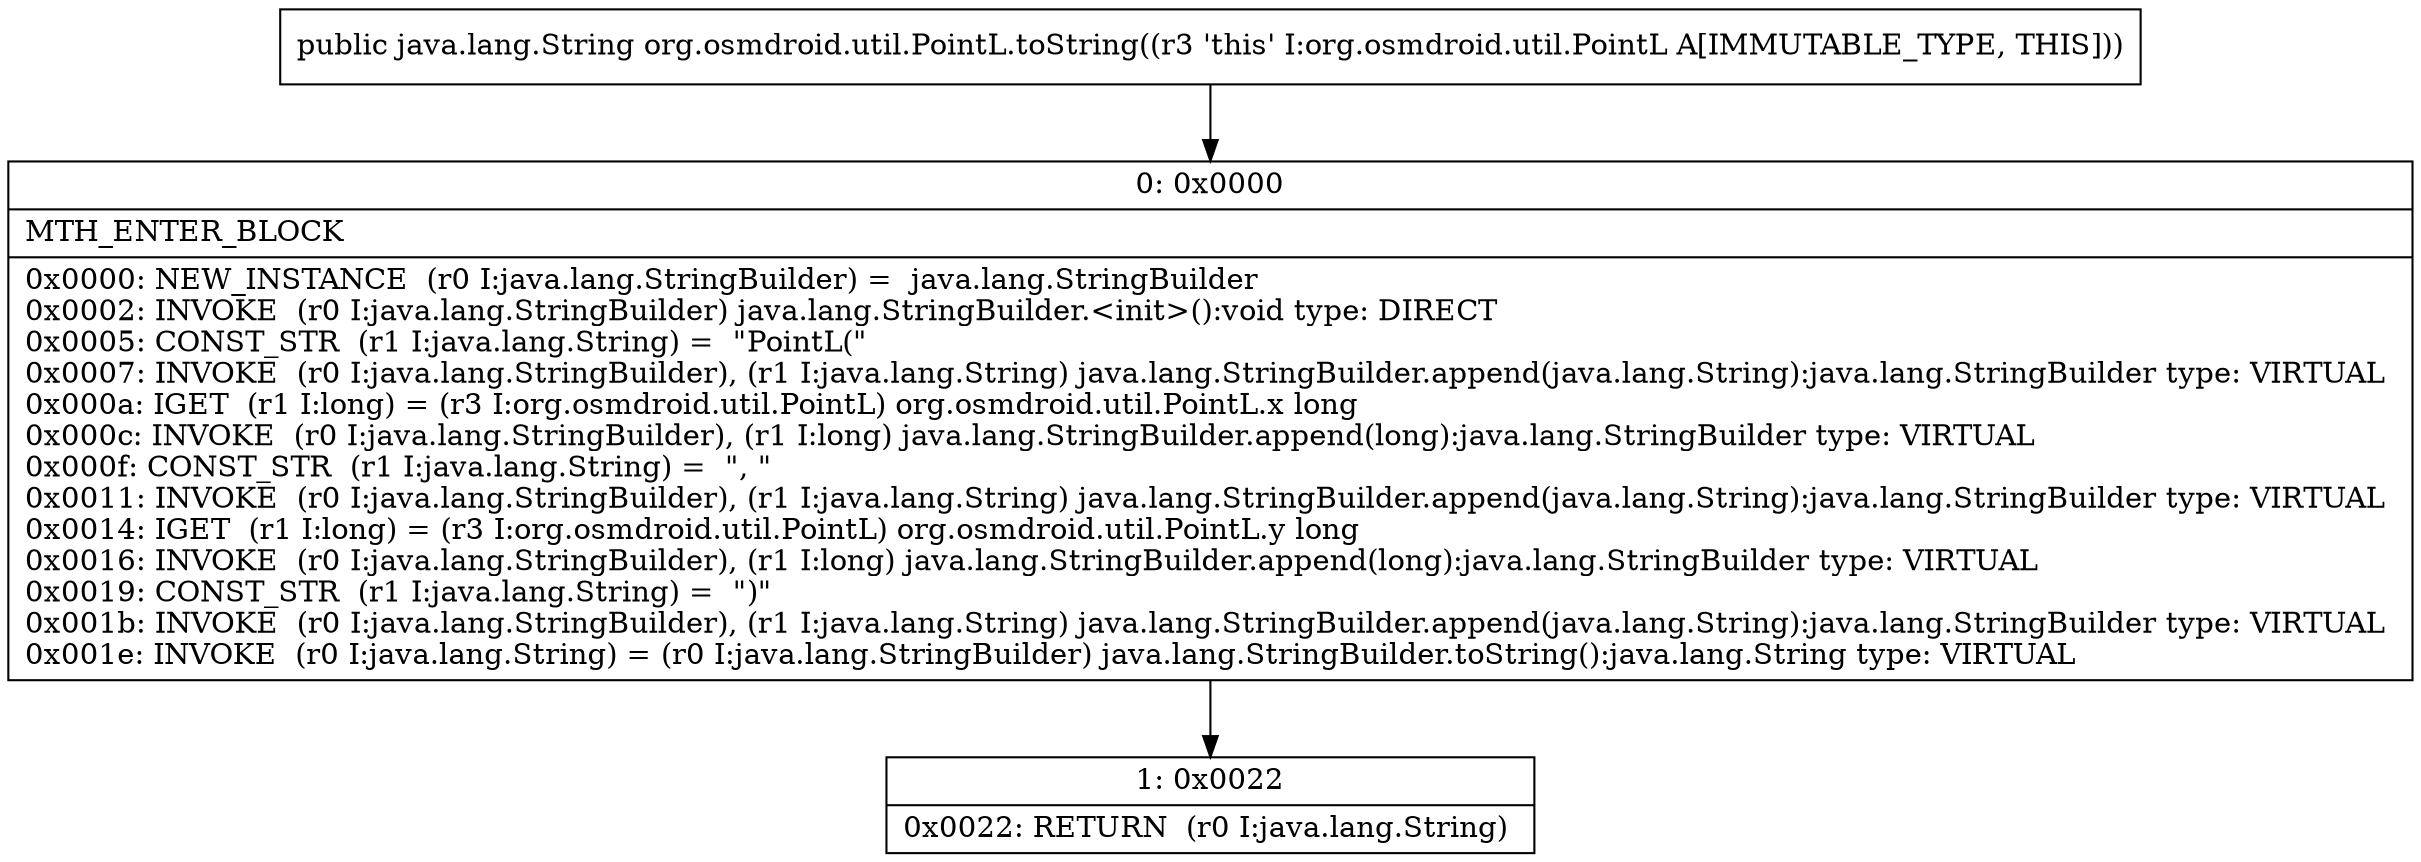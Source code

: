 digraph "CFG fororg.osmdroid.util.PointL.toString()Ljava\/lang\/String;" {
Node_0 [shape=record,label="{0\:\ 0x0000|MTH_ENTER_BLOCK\l|0x0000: NEW_INSTANCE  (r0 I:java.lang.StringBuilder) =  java.lang.StringBuilder \l0x0002: INVOKE  (r0 I:java.lang.StringBuilder) java.lang.StringBuilder.\<init\>():void type: DIRECT \l0x0005: CONST_STR  (r1 I:java.lang.String) =  \"PointL(\" \l0x0007: INVOKE  (r0 I:java.lang.StringBuilder), (r1 I:java.lang.String) java.lang.StringBuilder.append(java.lang.String):java.lang.StringBuilder type: VIRTUAL \l0x000a: IGET  (r1 I:long) = (r3 I:org.osmdroid.util.PointL) org.osmdroid.util.PointL.x long \l0x000c: INVOKE  (r0 I:java.lang.StringBuilder), (r1 I:long) java.lang.StringBuilder.append(long):java.lang.StringBuilder type: VIRTUAL \l0x000f: CONST_STR  (r1 I:java.lang.String) =  \", \" \l0x0011: INVOKE  (r0 I:java.lang.StringBuilder), (r1 I:java.lang.String) java.lang.StringBuilder.append(java.lang.String):java.lang.StringBuilder type: VIRTUAL \l0x0014: IGET  (r1 I:long) = (r3 I:org.osmdroid.util.PointL) org.osmdroid.util.PointL.y long \l0x0016: INVOKE  (r0 I:java.lang.StringBuilder), (r1 I:long) java.lang.StringBuilder.append(long):java.lang.StringBuilder type: VIRTUAL \l0x0019: CONST_STR  (r1 I:java.lang.String) =  \")\" \l0x001b: INVOKE  (r0 I:java.lang.StringBuilder), (r1 I:java.lang.String) java.lang.StringBuilder.append(java.lang.String):java.lang.StringBuilder type: VIRTUAL \l0x001e: INVOKE  (r0 I:java.lang.String) = (r0 I:java.lang.StringBuilder) java.lang.StringBuilder.toString():java.lang.String type: VIRTUAL \l}"];
Node_1 [shape=record,label="{1\:\ 0x0022|0x0022: RETURN  (r0 I:java.lang.String) \l}"];
MethodNode[shape=record,label="{public java.lang.String org.osmdroid.util.PointL.toString((r3 'this' I:org.osmdroid.util.PointL A[IMMUTABLE_TYPE, THIS])) }"];
MethodNode -> Node_0;
Node_0 -> Node_1;
}

